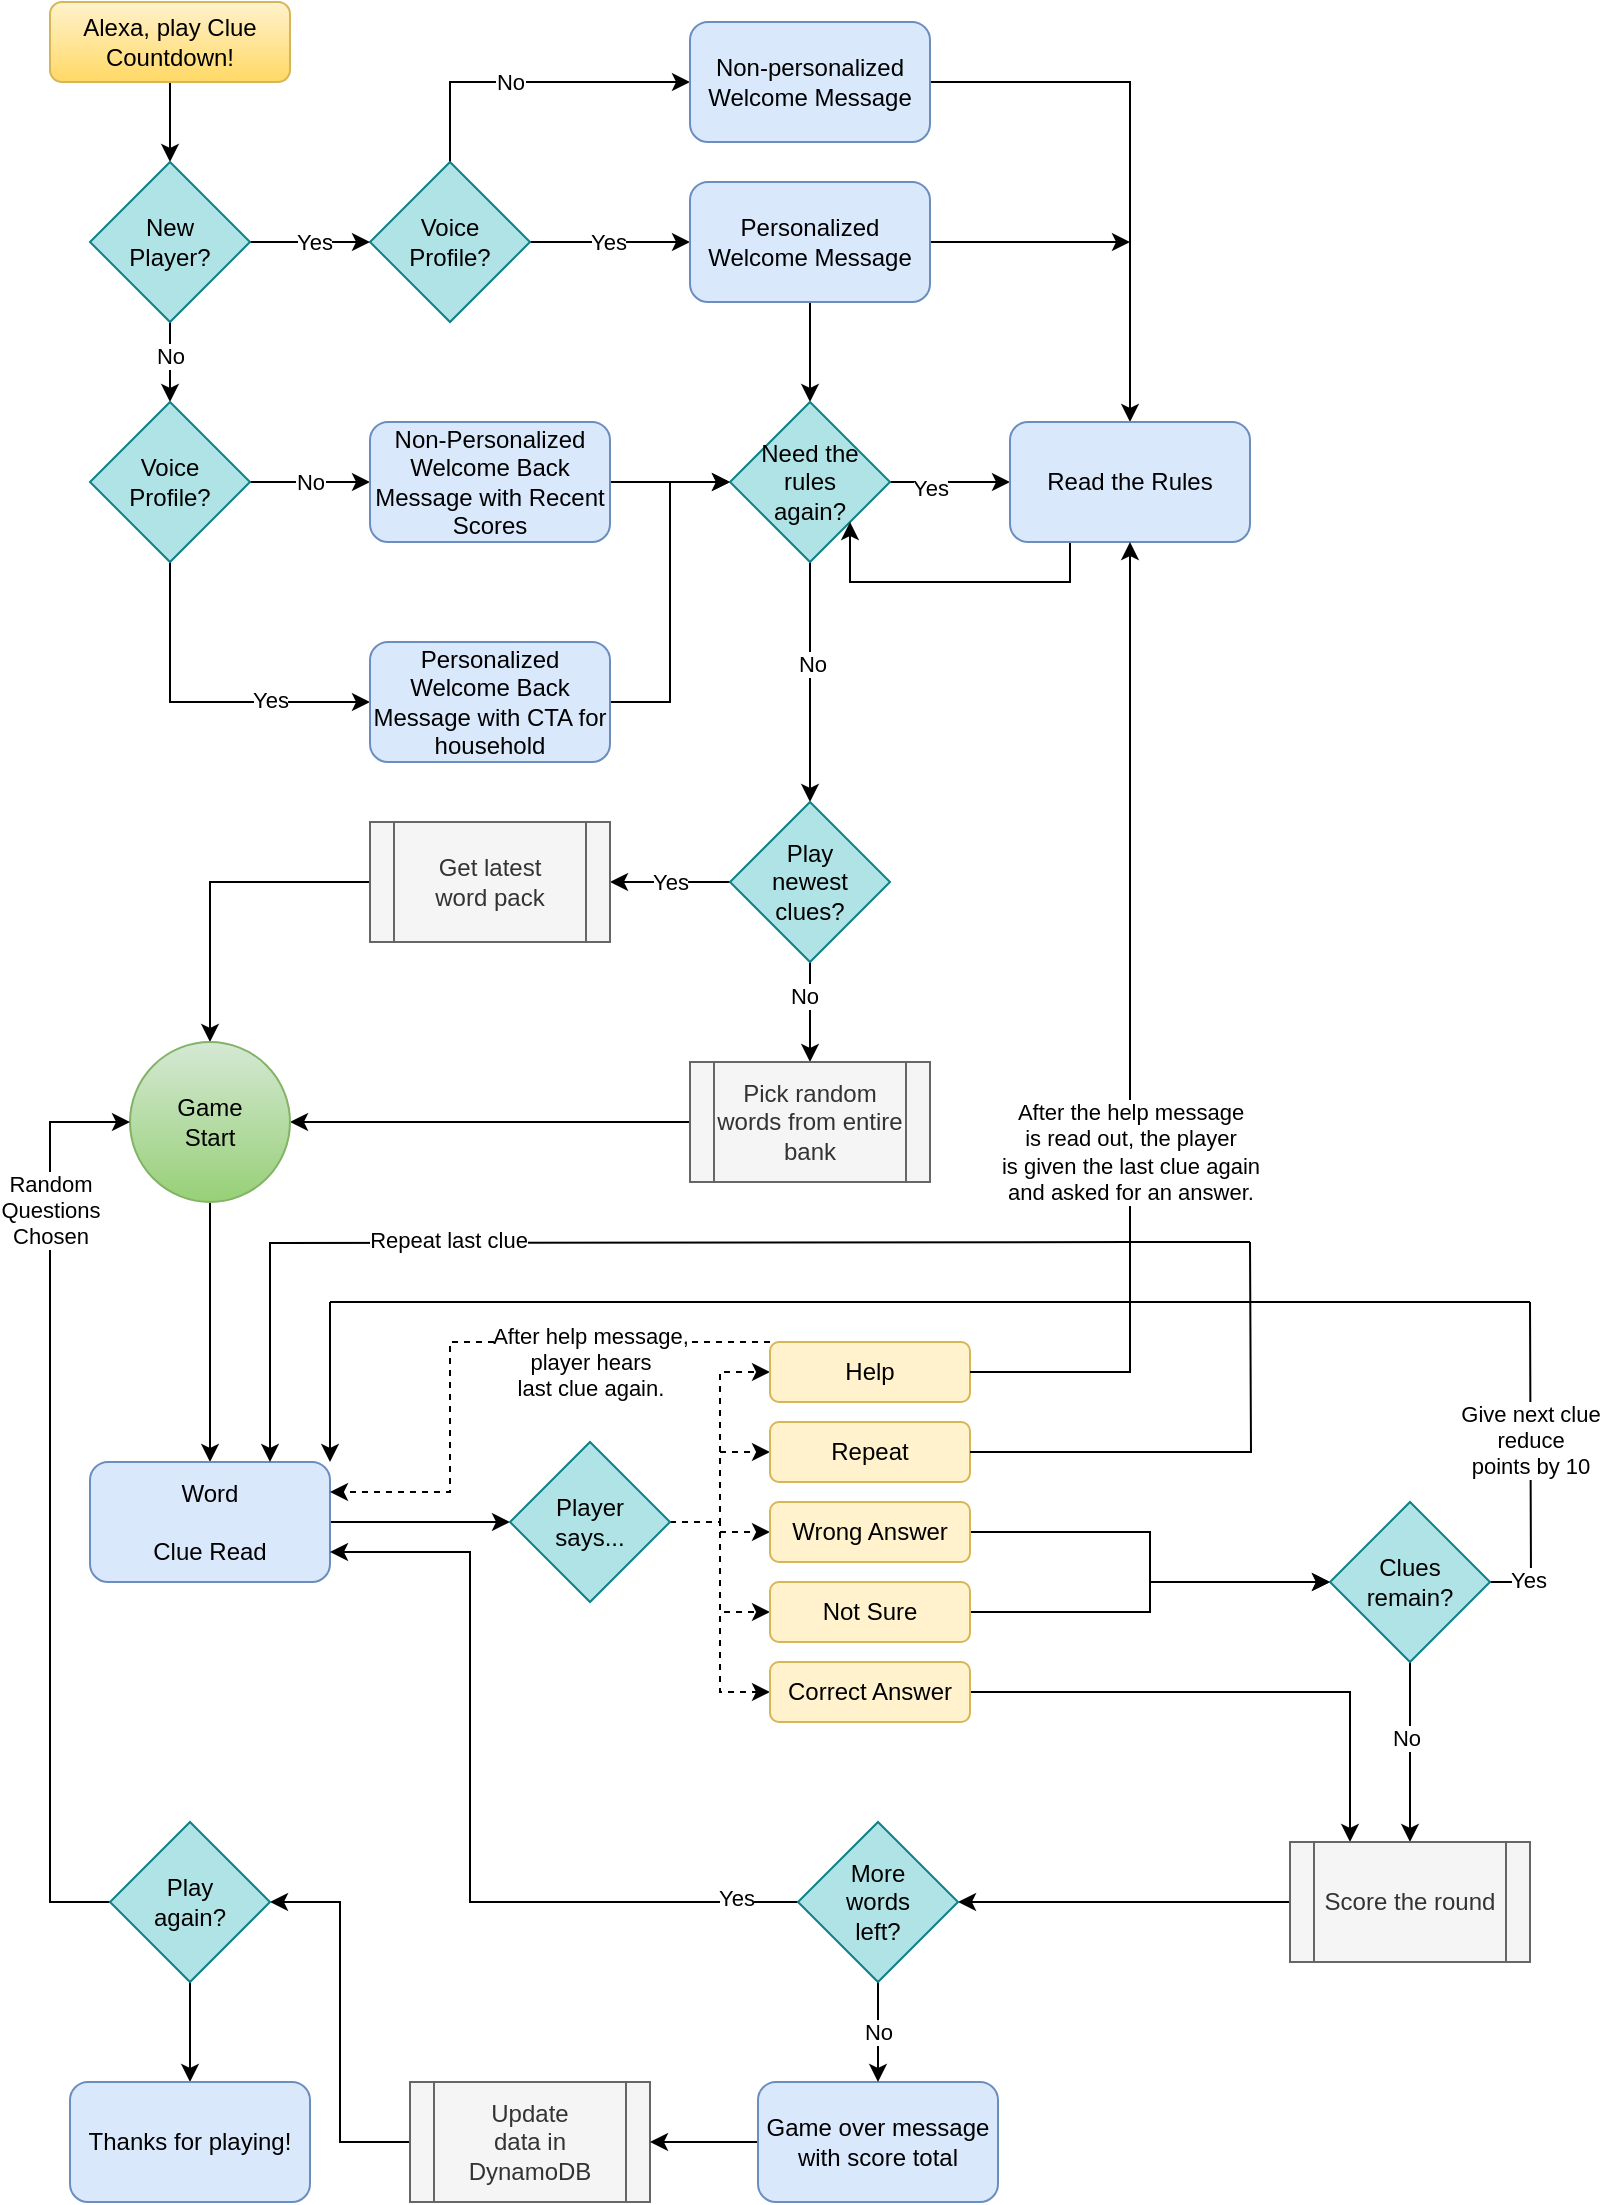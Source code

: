 <mxfile version="13.5.7" type="device"><diagram id="C5RBs43oDa-KdzZeNtuy" name="Page-1"><mxGraphModel dx="757" dy="503" grid="1" gridSize="10" guides="1" tooltips="1" connect="1" arrows="1" fold="1" page="1" pageScale="1" pageWidth="827" pageHeight="1169" math="0" shadow="0"><root><mxCell id="WIyWlLk6GJQsqaUBKTNV-0"/><mxCell id="WIyWlLk6GJQsqaUBKTNV-1" parent="WIyWlLk6GJQsqaUBKTNV-0"/><mxCell id="phVvBWCG4X0fceYl3Rxv-21" style="edgeStyle=orthogonalEdgeStyle;rounded=0;orthogonalLoop=1;jettySize=auto;html=1;exitX=0.5;exitY=1;exitDx=0;exitDy=0;entryX=0.5;entryY=0;entryDx=0;entryDy=0;" edge="1" parent="WIyWlLk6GJQsqaUBKTNV-1" source="WIyWlLk6GJQsqaUBKTNV-3" target="phVvBWCG4X0fceYl3Rxv-9"><mxGeometry relative="1" as="geometry"/></mxCell><mxCell id="WIyWlLk6GJQsqaUBKTNV-3" value="Alexa, play Clue Countdown!" style="rounded=1;whiteSpace=wrap;html=1;fontSize=12;glass=0;strokeWidth=1;shadow=0;fillColor=#fff2cc;strokeColor=#d6b656;gradientColor=#ffd966;" parent="WIyWlLk6GJQsqaUBKTNV-1" vertex="1"><mxGeometry x="40" y="40" width="120" height="40" as="geometry"/></mxCell><mxCell id="phVvBWCG4X0fceYl3Rxv-18" style="edgeStyle=orthogonalEdgeStyle;rounded=0;orthogonalLoop=1;jettySize=auto;html=1;exitX=1;exitY=0.5;exitDx=0;exitDy=0;entryX=0;entryY=0.5;entryDx=0;entryDy=0;" edge="1" parent="WIyWlLk6GJQsqaUBKTNV-1" source="phVvBWCG4X0fceYl3Rxv-0" target="phVvBWCG4X0fceYl3Rxv-11"><mxGeometry relative="1" as="geometry"/></mxCell><mxCell id="phVvBWCG4X0fceYl3Rxv-23" value="Yes" style="edgeLabel;html=1;align=center;verticalAlign=middle;resizable=0;points=[];" vertex="1" connectable="0" parent="phVvBWCG4X0fceYl3Rxv-18"><mxGeometry x="-0.029" relative="1" as="geometry"><mxPoint as="offset"/></mxGeometry></mxCell><mxCell id="phVvBWCG4X0fceYl3Rxv-19" style="edgeStyle=orthogonalEdgeStyle;rounded=0;orthogonalLoop=1;jettySize=auto;html=1;exitX=0.5;exitY=0;exitDx=0;exitDy=0;entryX=0;entryY=0.5;entryDx=0;entryDy=0;" edge="1" parent="WIyWlLk6GJQsqaUBKTNV-1" source="phVvBWCG4X0fceYl3Rxv-0" target="phVvBWCG4X0fceYl3Rxv-10"><mxGeometry relative="1" as="geometry"/></mxCell><mxCell id="phVvBWCG4X0fceYl3Rxv-24" value="No" style="edgeLabel;html=1;align=center;verticalAlign=middle;resizable=0;points=[];" vertex="1" connectable="0" parent="phVvBWCG4X0fceYl3Rxv-19"><mxGeometry x="-0.129" relative="1" as="geometry"><mxPoint as="offset"/></mxGeometry></mxCell><mxCell id="phVvBWCG4X0fceYl3Rxv-0" value="Voice&lt;br&gt;Profile?" style="rhombus;whiteSpace=wrap;html=1;fillColor=#b0e3e6;strokeColor=#0e8088;" vertex="1" parent="WIyWlLk6GJQsqaUBKTNV-1"><mxGeometry x="200" y="120" width="80" height="80" as="geometry"/></mxCell><mxCell id="phVvBWCG4X0fceYl3Rxv-12" style="edgeStyle=orthogonalEdgeStyle;rounded=0;orthogonalLoop=1;jettySize=auto;html=1;exitX=1;exitY=0.5;exitDx=0;exitDy=0;entryX=0;entryY=0.5;entryDx=0;entryDy=0;" edge="1" parent="WIyWlLk6GJQsqaUBKTNV-1" source="phVvBWCG4X0fceYl3Rxv-9" target="phVvBWCG4X0fceYl3Rxv-0"><mxGeometry relative="1" as="geometry"/></mxCell><mxCell id="phVvBWCG4X0fceYl3Rxv-13" value="Yes" style="edgeLabel;html=1;align=center;verticalAlign=middle;resizable=0;points=[];" vertex="1" connectable="0" parent="phVvBWCG4X0fceYl3Rxv-12"><mxGeometry x="0.067" relative="1" as="geometry"><mxPoint as="offset"/></mxGeometry></mxCell><mxCell id="phVvBWCG4X0fceYl3Rxv-20" style="edgeStyle=orthogonalEdgeStyle;rounded=0;orthogonalLoop=1;jettySize=auto;html=1;exitX=0.5;exitY=1;exitDx=0;exitDy=0;" edge="1" parent="WIyWlLk6GJQsqaUBKTNV-1" source="phVvBWCG4X0fceYl3Rxv-9" target="phVvBWCG4X0fceYl3Rxv-15"><mxGeometry relative="1" as="geometry"/></mxCell><mxCell id="phVvBWCG4X0fceYl3Rxv-133" value="No" style="edgeLabel;html=1;align=center;verticalAlign=middle;resizable=0;points=[];" vertex="1" connectable="0" parent="phVvBWCG4X0fceYl3Rxv-20"><mxGeometry x="-0.158" relative="1" as="geometry"><mxPoint as="offset"/></mxGeometry></mxCell><mxCell id="phVvBWCG4X0fceYl3Rxv-9" value="New&lt;br&gt;Player?" style="rhombus;whiteSpace=wrap;html=1;fillColor=#b0e3e6;strokeColor=#0e8088;" vertex="1" parent="WIyWlLk6GJQsqaUBKTNV-1"><mxGeometry x="60" y="120" width="80" height="80" as="geometry"/></mxCell><mxCell id="phVvBWCG4X0fceYl3Rxv-32" style="edgeStyle=orthogonalEdgeStyle;rounded=0;orthogonalLoop=1;jettySize=auto;html=1;exitX=1;exitY=0.5;exitDx=0;exitDy=0;entryX=0.5;entryY=0;entryDx=0;entryDy=0;" edge="1" parent="WIyWlLk6GJQsqaUBKTNV-1" source="phVvBWCG4X0fceYl3Rxv-10" target="phVvBWCG4X0fceYl3Rxv-31"><mxGeometry relative="1" as="geometry"/></mxCell><mxCell id="phVvBWCG4X0fceYl3Rxv-10" value="Non-personalized&lt;br&gt;Welcome Message" style="rounded=1;whiteSpace=wrap;html=1;fillColor=#dae8fc;strokeColor=#6c8ebf;" vertex="1" parent="WIyWlLk6GJQsqaUBKTNV-1"><mxGeometry x="360" y="50" width="120" height="60" as="geometry"/></mxCell><mxCell id="phVvBWCG4X0fceYl3Rxv-28" style="edgeStyle=orthogonalEdgeStyle;rounded=0;orthogonalLoop=1;jettySize=auto;html=1;exitX=0.5;exitY=1;exitDx=0;exitDy=0;entryX=0.5;entryY=0;entryDx=0;entryDy=0;" edge="1" parent="WIyWlLk6GJQsqaUBKTNV-1" source="phVvBWCG4X0fceYl3Rxv-11" target="phVvBWCG4X0fceYl3Rxv-27"><mxGeometry relative="1" as="geometry"/></mxCell><mxCell id="phVvBWCG4X0fceYl3Rxv-33" style="edgeStyle=orthogonalEdgeStyle;rounded=0;orthogonalLoop=1;jettySize=auto;html=1;exitX=1;exitY=0.5;exitDx=0;exitDy=0;" edge="1" parent="WIyWlLk6GJQsqaUBKTNV-1" source="phVvBWCG4X0fceYl3Rxv-11"><mxGeometry relative="1" as="geometry"><mxPoint x="580" y="160" as="targetPoint"/></mxGeometry></mxCell><mxCell id="phVvBWCG4X0fceYl3Rxv-11" value="Personalized&lt;br&gt;Welcome Message" style="rounded=1;whiteSpace=wrap;html=1;fillColor=#dae8fc;strokeColor=#6c8ebf;" vertex="1" parent="WIyWlLk6GJQsqaUBKTNV-1"><mxGeometry x="360" y="130" width="120" height="60" as="geometry"/></mxCell><mxCell id="phVvBWCG4X0fceYl3Rxv-22" value="No" style="edgeStyle=orthogonalEdgeStyle;rounded=0;orthogonalLoop=1;jettySize=auto;html=1;exitX=1;exitY=0.5;exitDx=0;exitDy=0;entryX=0;entryY=0.5;entryDx=0;entryDy=0;" edge="1" parent="WIyWlLk6GJQsqaUBKTNV-1" source="phVvBWCG4X0fceYl3Rxv-15" target="phVvBWCG4X0fceYl3Rxv-17"><mxGeometry relative="1" as="geometry"/></mxCell><mxCell id="phVvBWCG4X0fceYl3Rxv-37" style="edgeStyle=orthogonalEdgeStyle;rounded=0;orthogonalLoop=1;jettySize=auto;html=1;exitX=0.5;exitY=1;exitDx=0;exitDy=0;entryX=0;entryY=0.5;entryDx=0;entryDy=0;" edge="1" parent="WIyWlLk6GJQsqaUBKTNV-1" source="phVvBWCG4X0fceYl3Rxv-15" target="phVvBWCG4X0fceYl3Rxv-25"><mxGeometry relative="1" as="geometry"/></mxCell><mxCell id="phVvBWCG4X0fceYl3Rxv-38" value="Yes" style="edgeLabel;html=1;align=center;verticalAlign=middle;resizable=0;points=[];" vertex="1" connectable="0" parent="phVvBWCG4X0fceYl3Rxv-37"><mxGeometry x="0.412" y="1" relative="1" as="geometry"><mxPoint as="offset"/></mxGeometry></mxCell><mxCell id="phVvBWCG4X0fceYl3Rxv-15" value="Voice&lt;br&gt;Profile?" style="rhombus;whiteSpace=wrap;html=1;fillColor=#b0e3e6;strokeColor=#0e8088;" vertex="1" parent="WIyWlLk6GJQsqaUBKTNV-1"><mxGeometry x="60" y="240" width="80" height="80" as="geometry"/></mxCell><mxCell id="phVvBWCG4X0fceYl3Rxv-30" style="edgeStyle=orthogonalEdgeStyle;rounded=0;orthogonalLoop=1;jettySize=auto;html=1;exitX=1;exitY=0.5;exitDx=0;exitDy=0;entryX=0;entryY=0.5;entryDx=0;entryDy=0;" edge="1" parent="WIyWlLk6GJQsqaUBKTNV-1" source="phVvBWCG4X0fceYl3Rxv-17" target="phVvBWCG4X0fceYl3Rxv-27"><mxGeometry relative="1" as="geometry"/></mxCell><mxCell id="phVvBWCG4X0fceYl3Rxv-17" value="Non-Personalized&lt;br&gt;Welcome Back&lt;br&gt;Message with Recent&lt;br&gt;Scores" style="rounded=1;whiteSpace=wrap;html=1;fillColor=#dae8fc;strokeColor=#6c8ebf;" vertex="1" parent="WIyWlLk6GJQsqaUBKTNV-1"><mxGeometry x="200" y="250" width="120" height="60" as="geometry"/></mxCell><mxCell id="phVvBWCG4X0fceYl3Rxv-39" style="edgeStyle=orthogonalEdgeStyle;rounded=0;orthogonalLoop=1;jettySize=auto;html=1;exitX=1;exitY=0.5;exitDx=0;exitDy=0;entryX=0;entryY=0.5;entryDx=0;entryDy=0;" edge="1" parent="WIyWlLk6GJQsqaUBKTNV-1" source="phVvBWCG4X0fceYl3Rxv-25" target="phVvBWCG4X0fceYl3Rxv-27"><mxGeometry relative="1" as="geometry"/></mxCell><mxCell id="phVvBWCG4X0fceYl3Rxv-25" value="Personalized&lt;br&gt;Welcome Back&lt;br&gt;Message with CTA for household" style="rounded=1;whiteSpace=wrap;html=1;fillColor=#dae8fc;strokeColor=#6c8ebf;" vertex="1" parent="WIyWlLk6GJQsqaUBKTNV-1"><mxGeometry x="200" y="360" width="120" height="60" as="geometry"/></mxCell><mxCell id="phVvBWCG4X0fceYl3Rxv-34" style="edgeStyle=orthogonalEdgeStyle;rounded=0;orthogonalLoop=1;jettySize=auto;html=1;exitX=1;exitY=0.5;exitDx=0;exitDy=0;entryX=0;entryY=0.5;entryDx=0;entryDy=0;" edge="1" parent="WIyWlLk6GJQsqaUBKTNV-1" source="phVvBWCG4X0fceYl3Rxv-27" target="phVvBWCG4X0fceYl3Rxv-31"><mxGeometry relative="1" as="geometry"/></mxCell><mxCell id="phVvBWCG4X0fceYl3Rxv-41" value="Yes" style="edgeLabel;html=1;align=center;verticalAlign=middle;resizable=0;points=[];" vertex="1" connectable="0" parent="phVvBWCG4X0fceYl3Rxv-34"><mxGeometry x="-0.333" y="-3" relative="1" as="geometry"><mxPoint as="offset"/></mxGeometry></mxCell><mxCell id="phVvBWCG4X0fceYl3Rxv-40" style="edgeStyle=orthogonalEdgeStyle;rounded=0;orthogonalLoop=1;jettySize=auto;html=1;exitX=0.5;exitY=1;exitDx=0;exitDy=0;entryX=0.5;entryY=0;entryDx=0;entryDy=0;" edge="1" parent="WIyWlLk6GJQsqaUBKTNV-1" source="phVvBWCG4X0fceYl3Rxv-27" target="phVvBWCG4X0fceYl3Rxv-35"><mxGeometry relative="1" as="geometry"/></mxCell><mxCell id="phVvBWCG4X0fceYl3Rxv-42" value="No" style="edgeLabel;html=1;align=center;verticalAlign=middle;resizable=0;points=[];" vertex="1" connectable="0" parent="phVvBWCG4X0fceYl3Rxv-40"><mxGeometry x="-0.15" y="1" relative="1" as="geometry"><mxPoint as="offset"/></mxGeometry></mxCell><mxCell id="phVvBWCG4X0fceYl3Rxv-27" value="Need the rules&lt;br&gt;again?" style="rhombus;whiteSpace=wrap;html=1;fillColor=#b0e3e6;strokeColor=#0e8088;" vertex="1" parent="WIyWlLk6GJQsqaUBKTNV-1"><mxGeometry x="380" y="240" width="80" height="80" as="geometry"/></mxCell><mxCell id="phVvBWCG4X0fceYl3Rxv-140" style="edgeStyle=orthogonalEdgeStyle;rounded=0;orthogonalLoop=1;jettySize=auto;html=1;exitX=0.25;exitY=1;exitDx=0;exitDy=0;entryX=1;entryY=1;entryDx=0;entryDy=0;startArrow=none;startFill=0;endArrow=classic;endFill=1;" edge="1" parent="WIyWlLk6GJQsqaUBKTNV-1" source="phVvBWCG4X0fceYl3Rxv-31" target="phVvBWCG4X0fceYl3Rxv-27"><mxGeometry relative="1" as="geometry"><Array as="points"><mxPoint x="550" y="330"/><mxPoint x="440" y="330"/></Array></mxGeometry></mxCell><mxCell id="phVvBWCG4X0fceYl3Rxv-31" value="Read the Rules" style="rounded=1;whiteSpace=wrap;html=1;fillColor=#dae8fc;strokeColor=#6c8ebf;" vertex="1" parent="WIyWlLk6GJQsqaUBKTNV-1"><mxGeometry x="520" y="250" width="120" height="60" as="geometry"/></mxCell><mxCell id="phVvBWCG4X0fceYl3Rxv-48" style="edgeStyle=orthogonalEdgeStyle;rounded=0;orthogonalLoop=1;jettySize=auto;html=1;exitX=0.5;exitY=1;exitDx=0;exitDy=0;entryX=0.5;entryY=0;entryDx=0;entryDy=0;" edge="1" parent="WIyWlLk6GJQsqaUBKTNV-1" source="phVvBWCG4X0fceYl3Rxv-35" target="phVvBWCG4X0fceYl3Rxv-46"><mxGeometry relative="1" as="geometry"/></mxCell><mxCell id="phVvBWCG4X0fceYl3Rxv-49" value="No" style="edgeLabel;html=1;align=center;verticalAlign=middle;resizable=0;points=[];" vertex="1" connectable="0" parent="phVvBWCG4X0fceYl3Rxv-48"><mxGeometry x="-0.35" y="-3" relative="1" as="geometry"><mxPoint as="offset"/></mxGeometry></mxCell><mxCell id="phVvBWCG4X0fceYl3Rxv-51" value="Yes" style="edgeStyle=orthogonalEdgeStyle;rounded=0;orthogonalLoop=1;jettySize=auto;html=1;exitX=0;exitY=0.5;exitDx=0;exitDy=0;entryX=1;entryY=0.5;entryDx=0;entryDy=0;" edge="1" parent="WIyWlLk6GJQsqaUBKTNV-1" source="phVvBWCG4X0fceYl3Rxv-35" target="phVvBWCG4X0fceYl3Rxv-45"><mxGeometry relative="1" as="geometry"/></mxCell><mxCell id="phVvBWCG4X0fceYl3Rxv-35" value="Play&lt;br&gt;newest&lt;br&gt;clues?" style="rhombus;whiteSpace=wrap;html=1;fillColor=#b0e3e6;strokeColor=#0e8088;" vertex="1" parent="WIyWlLk6GJQsqaUBKTNV-1"><mxGeometry x="380" y="440" width="80" height="80" as="geometry"/></mxCell><mxCell id="phVvBWCG4X0fceYl3Rxv-53" style="edgeStyle=orthogonalEdgeStyle;rounded=0;orthogonalLoop=1;jettySize=auto;html=1;exitX=0;exitY=0.5;exitDx=0;exitDy=0;entryX=0.5;entryY=0;entryDx=0;entryDy=0;" edge="1" parent="WIyWlLk6GJQsqaUBKTNV-1" source="phVvBWCG4X0fceYl3Rxv-45" target="phVvBWCG4X0fceYl3Rxv-52"><mxGeometry relative="1" as="geometry"/></mxCell><mxCell id="phVvBWCG4X0fceYl3Rxv-45" value="Get latest&lt;br&gt;word pack" style="shape=process;whiteSpace=wrap;html=1;backgroundOutline=1;fillColor=#f5f5f5;strokeColor=#666666;fontColor=#333333;" vertex="1" parent="WIyWlLk6GJQsqaUBKTNV-1"><mxGeometry x="200" y="450" width="120" height="60" as="geometry"/></mxCell><mxCell id="phVvBWCG4X0fceYl3Rxv-54" style="edgeStyle=orthogonalEdgeStyle;rounded=0;orthogonalLoop=1;jettySize=auto;html=1;exitX=0;exitY=0.5;exitDx=0;exitDy=0;entryX=1;entryY=0.5;entryDx=0;entryDy=0;" edge="1" parent="WIyWlLk6GJQsqaUBKTNV-1" source="phVvBWCG4X0fceYl3Rxv-46" target="phVvBWCG4X0fceYl3Rxv-52"><mxGeometry relative="1" as="geometry"/></mxCell><mxCell id="phVvBWCG4X0fceYl3Rxv-46" value="Pick random words from entire bank" style="shape=process;whiteSpace=wrap;html=1;backgroundOutline=1;fillColor=#f5f5f5;strokeColor=#666666;fontColor=#333333;" vertex="1" parent="WIyWlLk6GJQsqaUBKTNV-1"><mxGeometry x="360" y="570" width="120" height="60" as="geometry"/></mxCell><mxCell id="phVvBWCG4X0fceYl3Rxv-62" style="edgeStyle=orthogonalEdgeStyle;rounded=0;orthogonalLoop=1;jettySize=auto;html=1;exitX=0.5;exitY=1;exitDx=0;exitDy=0;entryX=0.5;entryY=0;entryDx=0;entryDy=0;" edge="1" parent="WIyWlLk6GJQsqaUBKTNV-1" source="phVvBWCG4X0fceYl3Rxv-52" target="phVvBWCG4X0fceYl3Rxv-55"><mxGeometry relative="1" as="geometry"/></mxCell><mxCell id="phVvBWCG4X0fceYl3Rxv-52" value="Game&lt;br&gt;Start" style="ellipse;whiteSpace=wrap;html=1;aspect=fixed;gradientColor=#97d077;fillColor=#d5e8d4;strokeColor=#82b366;" vertex="1" parent="WIyWlLk6GJQsqaUBKTNV-1"><mxGeometry x="80" y="560" width="80" height="80" as="geometry"/></mxCell><mxCell id="phVvBWCG4X0fceYl3Rxv-122" style="edgeStyle=elbowEdgeStyle;rounded=0;orthogonalLoop=1;jettySize=auto;html=1;exitX=1;exitY=0.5;exitDx=0;exitDy=0;entryX=0;entryY=0.5;entryDx=0;entryDy=0;startArrow=none;startFill=0;endArrow=classic;endFill=1;" edge="1" parent="WIyWlLk6GJQsqaUBKTNV-1" source="phVvBWCG4X0fceYl3Rxv-55" target="phVvBWCG4X0fceYl3Rxv-56"><mxGeometry relative="1" as="geometry"/></mxCell><mxCell id="phVvBWCG4X0fceYl3Rxv-55" value="Word&lt;br&gt;&lt;br&gt;Clue Read" style="rounded=1;whiteSpace=wrap;html=1;fillColor=#dae8fc;strokeColor=#6c8ebf;" vertex="1" parent="WIyWlLk6GJQsqaUBKTNV-1"><mxGeometry x="60" y="770" width="120" height="60" as="geometry"/></mxCell><mxCell id="phVvBWCG4X0fceYl3Rxv-78" style="edgeStyle=orthogonalEdgeStyle;rounded=0;orthogonalLoop=1;jettySize=auto;html=1;exitX=1;exitY=0.5;exitDx=0;exitDy=0;entryX=0;entryY=0.5;entryDx=0;entryDy=0;dashed=1;" edge="1" parent="WIyWlLk6GJQsqaUBKTNV-1" source="phVvBWCG4X0fceYl3Rxv-56" target="phVvBWCG4X0fceYl3Rxv-58"><mxGeometry relative="1" as="geometry"/></mxCell><mxCell id="phVvBWCG4X0fceYl3Rxv-79" style="edgeStyle=orthogonalEdgeStyle;rounded=0;orthogonalLoop=1;jettySize=auto;html=1;exitX=1;exitY=0.5;exitDx=0;exitDy=0;entryX=0;entryY=0.5;entryDx=0;entryDy=0;dashed=1;" edge="1" parent="WIyWlLk6GJQsqaUBKTNV-1" source="phVvBWCG4X0fceYl3Rxv-56" target="phVvBWCG4X0fceYl3Rxv-59"><mxGeometry relative="1" as="geometry"/></mxCell><mxCell id="phVvBWCG4X0fceYl3Rxv-80" style="edgeStyle=orthogonalEdgeStyle;rounded=0;orthogonalLoop=1;jettySize=auto;html=1;exitX=1;exitY=0.5;exitDx=0;exitDy=0;entryX=0;entryY=0.5;entryDx=0;entryDy=0;dashed=1;" edge="1" parent="WIyWlLk6GJQsqaUBKTNV-1" source="phVvBWCG4X0fceYl3Rxv-56" target="phVvBWCG4X0fceYl3Rxv-60"><mxGeometry relative="1" as="geometry"/></mxCell><mxCell id="phVvBWCG4X0fceYl3Rxv-81" style="edgeStyle=orthogonalEdgeStyle;rounded=0;orthogonalLoop=1;jettySize=auto;html=1;exitX=1;exitY=0.5;exitDx=0;exitDy=0;entryX=0;entryY=0.5;entryDx=0;entryDy=0;dashed=1;" edge="1" parent="WIyWlLk6GJQsqaUBKTNV-1" source="phVvBWCG4X0fceYl3Rxv-56" target="phVvBWCG4X0fceYl3Rxv-65"><mxGeometry relative="1" as="geometry"/></mxCell><mxCell id="phVvBWCG4X0fceYl3Rxv-82" style="edgeStyle=orthogonalEdgeStyle;rounded=0;orthogonalLoop=1;jettySize=auto;html=1;exitX=1;exitY=0.5;exitDx=0;exitDy=0;entryX=0;entryY=0.5;entryDx=0;entryDy=0;dashed=1;" edge="1" parent="WIyWlLk6GJQsqaUBKTNV-1" source="phVvBWCG4X0fceYl3Rxv-56" target="phVvBWCG4X0fceYl3Rxv-57"><mxGeometry relative="1" as="geometry"/></mxCell><mxCell id="phVvBWCG4X0fceYl3Rxv-56" value="Player&lt;br&gt;says..." style="rhombus;whiteSpace=wrap;html=1;fillColor=#b0e3e6;strokeColor=#0e8088;" vertex="1" parent="WIyWlLk6GJQsqaUBKTNV-1"><mxGeometry x="270" y="760" width="80" height="80" as="geometry"/></mxCell><mxCell id="phVvBWCG4X0fceYl3Rxv-141" style="edgeStyle=orthogonalEdgeStyle;rounded=0;orthogonalLoop=1;jettySize=auto;html=1;exitX=0;exitY=0;exitDx=0;exitDy=0;entryX=1;entryY=0.25;entryDx=0;entryDy=0;startArrow=none;startFill=0;endArrow=classic;endFill=1;dashed=1;" edge="1" parent="WIyWlLk6GJQsqaUBKTNV-1" source="phVvBWCG4X0fceYl3Rxv-57" target="phVvBWCG4X0fceYl3Rxv-55"><mxGeometry relative="1" as="geometry"><Array as="points"><mxPoint x="240" y="710"/><mxPoint x="240" y="785"/></Array></mxGeometry></mxCell><mxCell id="phVvBWCG4X0fceYl3Rxv-144" value="After help message, &lt;br&gt;player hears&lt;br&gt;last clue again." style="edgeLabel;html=1;align=center;verticalAlign=middle;resizable=0;points=[];" vertex="1" connectable="0" parent="phVvBWCG4X0fceYl3Rxv-141"><mxGeometry x="-0.364" y="1" relative="1" as="geometry"><mxPoint x="3.6" y="8.98" as="offset"/></mxGeometry></mxCell><mxCell id="phVvBWCG4X0fceYl3Rxv-57" value="Help" style="rounded=1;whiteSpace=wrap;html=1;fillColor=#fff2cc;strokeColor=#d6b656;" vertex="1" parent="WIyWlLk6GJQsqaUBKTNV-1"><mxGeometry x="400" y="710" width="100" height="30" as="geometry"/></mxCell><mxCell id="phVvBWCG4X0fceYl3Rxv-68" style="edgeStyle=orthogonalEdgeStyle;rounded=0;orthogonalLoop=1;jettySize=auto;html=1;exitX=1;exitY=0.5;exitDx=0;exitDy=0;entryX=0.5;entryY=1;entryDx=0;entryDy=0;" edge="1" parent="WIyWlLk6GJQsqaUBKTNV-1" source="phVvBWCG4X0fceYl3Rxv-57" target="phVvBWCG4X0fceYl3Rxv-31"><mxGeometry relative="1" as="geometry"/></mxCell><mxCell id="phVvBWCG4X0fceYl3Rxv-70" value="After the help message&lt;br&gt;is read out, the player&lt;br&gt;is given the last clue again&lt;br&gt;and asked for an answer." style="edgeLabel;html=1;align=center;verticalAlign=middle;resizable=0;points=[];" vertex="1" connectable="0" parent="phVvBWCG4X0fceYl3Rxv-68"><mxGeometry x="0.234" relative="1" as="geometry"><mxPoint y="115" as="offset"/></mxGeometry></mxCell><mxCell id="phVvBWCG4X0fceYl3Rxv-58" value="Repeat" style="rounded=1;whiteSpace=wrap;html=1;fillColor=#fff2cc;strokeColor=#d6b656;" vertex="1" parent="WIyWlLk6GJQsqaUBKTNV-1"><mxGeometry x="400" y="750" width="100" height="30" as="geometry"/></mxCell><mxCell id="phVvBWCG4X0fceYl3Rxv-88" style="edgeStyle=orthogonalEdgeStyle;rounded=0;orthogonalLoop=1;jettySize=auto;html=1;exitX=1;exitY=0.5;exitDx=0;exitDy=0;endArrow=none;endFill=0;" edge="1" parent="WIyWlLk6GJQsqaUBKTNV-1" source="phVvBWCG4X0fceYl3Rxv-58"><mxGeometry relative="1" as="geometry"><mxPoint x="640" y="660" as="targetPoint"/></mxGeometry></mxCell><mxCell id="phVvBWCG4X0fceYl3Rxv-91" style="edgeStyle=orthogonalEdgeStyle;rounded=0;orthogonalLoop=1;jettySize=auto;html=1;exitX=1;exitY=0.5;exitDx=0;exitDy=0;entryX=0;entryY=0.5;entryDx=0;entryDy=0;endArrow=classic;endFill=1;" edge="1" parent="WIyWlLk6GJQsqaUBKTNV-1" source="phVvBWCG4X0fceYl3Rxv-59" target="phVvBWCG4X0fceYl3Rxv-87"><mxGeometry relative="1" as="geometry"/></mxCell><mxCell id="phVvBWCG4X0fceYl3Rxv-59" value="Wrong Answer" style="rounded=1;whiteSpace=wrap;html=1;fillColor=#fff2cc;strokeColor=#d6b656;" vertex="1" parent="WIyWlLk6GJQsqaUBKTNV-1"><mxGeometry x="400" y="790" width="100" height="30" as="geometry"/></mxCell><mxCell id="phVvBWCG4X0fceYl3Rxv-92" style="edgeStyle=orthogonalEdgeStyle;rounded=0;orthogonalLoop=1;jettySize=auto;html=1;exitX=1;exitY=0.5;exitDx=0;exitDy=0;entryX=0;entryY=0.5;entryDx=0;entryDy=0;endArrow=classic;endFill=1;" edge="1" parent="WIyWlLk6GJQsqaUBKTNV-1" source="phVvBWCG4X0fceYl3Rxv-60" target="phVvBWCG4X0fceYl3Rxv-87"><mxGeometry relative="1" as="geometry"/></mxCell><mxCell id="phVvBWCG4X0fceYl3Rxv-60" value="Not Sure" style="rounded=1;whiteSpace=wrap;html=1;fillColor=#fff2cc;strokeColor=#d6b656;" vertex="1" parent="WIyWlLk6GJQsqaUBKTNV-1"><mxGeometry x="400" y="830" width="100" height="30" as="geometry"/></mxCell><mxCell id="phVvBWCG4X0fceYl3Rxv-136" style="edgeStyle=orthogonalEdgeStyle;rounded=0;orthogonalLoop=1;jettySize=auto;html=1;exitX=1;exitY=0.5;exitDx=0;exitDy=0;entryX=0.25;entryY=0;entryDx=0;entryDy=0;startArrow=none;startFill=0;endArrow=classic;endFill=1;" edge="1" parent="WIyWlLk6GJQsqaUBKTNV-1" source="phVvBWCG4X0fceYl3Rxv-65" target="phVvBWCG4X0fceYl3Rxv-105"><mxGeometry relative="1" as="geometry"/></mxCell><mxCell id="phVvBWCG4X0fceYl3Rxv-65" value="Correct Answer" style="rounded=1;whiteSpace=wrap;html=1;fillColor=#fff2cc;strokeColor=#d6b656;" vertex="1" parent="WIyWlLk6GJQsqaUBKTNV-1"><mxGeometry x="400" y="870" width="100" height="30" as="geometry"/></mxCell><mxCell id="phVvBWCG4X0fceYl3Rxv-76" value="" style="endArrow=classic;html=1;rounded=0;edgeStyle=orthogonalEdgeStyle;entryX=0.75;entryY=0;entryDx=0;entryDy=0;" edge="1" parent="WIyWlLk6GJQsqaUBKTNV-1" target="phVvBWCG4X0fceYl3Rxv-55"><mxGeometry width="50" height="50" relative="1" as="geometry"><mxPoint x="580" y="660" as="sourcePoint"/><mxPoint x="150" y="690" as="targetPoint"/></mxGeometry></mxCell><mxCell id="phVvBWCG4X0fceYl3Rxv-85" value="Repeat last clue" style="edgeLabel;html=1;align=center;verticalAlign=middle;resizable=0;points=[];" vertex="1" connectable="0" parent="phVvBWCG4X0fceYl3Rxv-76"><mxGeometry x="0.264" y="-2" relative="1" as="geometry"><mxPoint as="offset"/></mxGeometry></mxCell><mxCell id="phVvBWCG4X0fceYl3Rxv-97" style="edgeStyle=orthogonalEdgeStyle;rounded=0;orthogonalLoop=1;jettySize=auto;html=1;exitX=1;exitY=0.5;exitDx=0;exitDy=0;startArrow=none;startFill=0;endArrow=none;endFill=0;" edge="1" parent="WIyWlLk6GJQsqaUBKTNV-1" source="phVvBWCG4X0fceYl3Rxv-87"><mxGeometry relative="1" as="geometry"><mxPoint x="780" y="690" as="targetPoint"/></mxGeometry></mxCell><mxCell id="phVvBWCG4X0fceYl3Rxv-101" value="Give next clue&lt;br&gt;reduce&lt;br&gt;points by 10" style="edgeLabel;html=1;align=center;verticalAlign=middle;resizable=0;points=[];" vertex="1" connectable="0" parent="phVvBWCG4X0fceYl3Rxv-97"><mxGeometry x="0.765" y="1" relative="1" as="geometry"><mxPoint x="1" y="50" as="offset"/></mxGeometry></mxCell><mxCell id="phVvBWCG4X0fceYl3Rxv-134" value="Yes" style="edgeLabel;html=1;align=center;verticalAlign=middle;resizable=0;points=[];" vertex="1" connectable="0" parent="phVvBWCG4X0fceYl3Rxv-97"><mxGeometry x="-0.771" y="1" relative="1" as="geometry"><mxPoint as="offset"/></mxGeometry></mxCell><mxCell id="phVvBWCG4X0fceYl3Rxv-106" style="edgeStyle=orthogonalEdgeStyle;rounded=0;orthogonalLoop=1;jettySize=auto;html=1;exitX=0.5;exitY=1;exitDx=0;exitDy=0;entryX=0.5;entryY=0;entryDx=0;entryDy=0;startArrow=none;startFill=0;endArrow=classic;endFill=1;" edge="1" parent="WIyWlLk6GJQsqaUBKTNV-1" source="phVvBWCG4X0fceYl3Rxv-87" target="phVvBWCG4X0fceYl3Rxv-105"><mxGeometry relative="1" as="geometry"/></mxCell><mxCell id="phVvBWCG4X0fceYl3Rxv-107" value="No" style="edgeLabel;html=1;align=center;verticalAlign=middle;resizable=0;points=[];" vertex="1" connectable="0" parent="phVvBWCG4X0fceYl3Rxv-106"><mxGeometry x="-0.16" y="-2" relative="1" as="geometry"><mxPoint as="offset"/></mxGeometry></mxCell><mxCell id="phVvBWCG4X0fceYl3Rxv-87" value="Clues&lt;br&gt;remain?" style="rhombus;whiteSpace=wrap;html=1;fillColor=#b0e3e6;strokeColor=#0e8088;" vertex="1" parent="WIyWlLk6GJQsqaUBKTNV-1"><mxGeometry x="680" y="790" width="80" height="80" as="geometry"/></mxCell><mxCell id="phVvBWCG4X0fceYl3Rxv-89" value="" style="endArrow=none;html=1;" edge="1" parent="WIyWlLk6GJQsqaUBKTNV-1"><mxGeometry width="50" height="50" relative="1" as="geometry"><mxPoint x="580" y="660" as="sourcePoint"/><mxPoint x="640" y="660" as="targetPoint"/></mxGeometry></mxCell><mxCell id="phVvBWCG4X0fceYl3Rxv-99" value="" style="endArrow=none;html=1;" edge="1" parent="WIyWlLk6GJQsqaUBKTNV-1"><mxGeometry width="50" height="50" relative="1" as="geometry"><mxPoint x="180" y="690" as="sourcePoint"/><mxPoint x="780" y="690" as="targetPoint"/></mxGeometry></mxCell><mxCell id="phVvBWCG4X0fceYl3Rxv-100" value="" style="endArrow=classic;html=1;entryX=1;entryY=0;entryDx=0;entryDy=0;" edge="1" parent="WIyWlLk6GJQsqaUBKTNV-1" target="phVvBWCG4X0fceYl3Rxv-55"><mxGeometry width="50" height="50" relative="1" as="geometry"><mxPoint x="180" y="690" as="sourcePoint"/><mxPoint x="180" y="720" as="targetPoint"/></mxGeometry></mxCell><mxCell id="phVvBWCG4X0fceYl3Rxv-125" style="edgeStyle=elbowEdgeStyle;rounded=0;orthogonalLoop=1;jettySize=auto;html=1;exitX=0;exitY=0.5;exitDx=0;exitDy=0;entryX=1;entryY=0.5;entryDx=0;entryDy=0;startArrow=none;startFill=0;endArrow=classic;endFill=1;" edge="1" parent="WIyWlLk6GJQsqaUBKTNV-1" source="phVvBWCG4X0fceYl3Rxv-105" target="phVvBWCG4X0fceYl3Rxv-118"><mxGeometry relative="1" as="geometry"/></mxCell><mxCell id="phVvBWCG4X0fceYl3Rxv-105" value="Score the round" style="shape=process;whiteSpace=wrap;html=1;backgroundOutline=1;fillColor=#f5f5f5;strokeColor=#666666;fontColor=#333333;" vertex="1" parent="WIyWlLk6GJQsqaUBKTNV-1"><mxGeometry x="660" y="960" width="120" height="60" as="geometry"/></mxCell><mxCell id="phVvBWCG4X0fceYl3Rxv-129" style="edgeStyle=elbowEdgeStyle;rounded=0;orthogonalLoop=1;jettySize=auto;html=1;exitX=0;exitY=0.5;exitDx=0;exitDy=0;entryX=1;entryY=0.5;entryDx=0;entryDy=0;startArrow=none;startFill=0;endArrow=classic;endFill=1;" edge="1" parent="WIyWlLk6GJQsqaUBKTNV-1" source="phVvBWCG4X0fceYl3Rxv-113" target="phVvBWCG4X0fceYl3Rxv-116"><mxGeometry relative="1" as="geometry"/></mxCell><mxCell id="phVvBWCG4X0fceYl3Rxv-113" value="Update&lt;br&gt;data in&lt;br&gt;DynamoDB" style="shape=process;whiteSpace=wrap;html=1;backgroundOutline=1;fillColor=#f5f5f5;strokeColor=#666666;fontColor=#333333;" vertex="1" parent="WIyWlLk6GJQsqaUBKTNV-1"><mxGeometry x="220" y="1080" width="120" height="60" as="geometry"/></mxCell><mxCell id="phVvBWCG4X0fceYl3Rxv-126" style="edgeStyle=elbowEdgeStyle;rounded=0;orthogonalLoop=1;jettySize=auto;html=1;exitX=0;exitY=0.5;exitDx=0;exitDy=0;entryX=1;entryY=0.5;entryDx=0;entryDy=0;startArrow=none;startFill=0;endArrow=classic;endFill=1;" edge="1" parent="WIyWlLk6GJQsqaUBKTNV-1" source="phVvBWCG4X0fceYl3Rxv-115" target="phVvBWCG4X0fceYl3Rxv-113"><mxGeometry relative="1" as="geometry"/></mxCell><mxCell id="phVvBWCG4X0fceYl3Rxv-115" value="Game over message&lt;br&gt;with score total" style="rounded=1;whiteSpace=wrap;html=1;fillColor=#dae8fc;strokeColor=#6c8ebf;" vertex="1" parent="WIyWlLk6GJQsqaUBKTNV-1"><mxGeometry x="394" y="1080" width="120" height="60" as="geometry"/></mxCell><mxCell id="phVvBWCG4X0fceYl3Rxv-130" style="edgeStyle=elbowEdgeStyle;rounded=0;orthogonalLoop=1;jettySize=auto;html=1;exitX=0;exitY=0.5;exitDx=0;exitDy=0;entryX=0;entryY=0.5;entryDx=0;entryDy=0;startArrow=none;startFill=0;endArrow=classic;endFill=1;" edge="1" parent="WIyWlLk6GJQsqaUBKTNV-1" source="phVvBWCG4X0fceYl3Rxv-116" target="phVvBWCG4X0fceYl3Rxv-52"><mxGeometry relative="1" as="geometry"><Array as="points"><mxPoint x="40" y="650"/></Array></mxGeometry></mxCell><mxCell id="phVvBWCG4X0fceYl3Rxv-131" value="Random&lt;br&gt;Questions&lt;br&gt;Chosen" style="edgeLabel;html=1;align=center;verticalAlign=middle;resizable=0;points=[];" vertex="1" connectable="0" parent="phVvBWCG4X0fceYl3Rxv-130"><mxGeometry x="0.635" relative="1" as="geometry"><mxPoint as="offset"/></mxGeometry></mxCell><mxCell id="phVvBWCG4X0fceYl3Rxv-132" style="edgeStyle=elbowEdgeStyle;rounded=0;orthogonalLoop=1;jettySize=auto;html=1;exitX=0.5;exitY=1;exitDx=0;exitDy=0;entryX=0.5;entryY=0;entryDx=0;entryDy=0;startArrow=none;startFill=0;endArrow=classic;endFill=1;" edge="1" parent="WIyWlLk6GJQsqaUBKTNV-1" source="phVvBWCG4X0fceYl3Rxv-116" target="phVvBWCG4X0fceYl3Rxv-119"><mxGeometry relative="1" as="geometry"/></mxCell><mxCell id="phVvBWCG4X0fceYl3Rxv-116" value="Play&lt;br&gt;again?" style="rhombus;whiteSpace=wrap;html=1;fillColor=#b0e3e6;strokeColor=#0e8088;" vertex="1" parent="WIyWlLk6GJQsqaUBKTNV-1"><mxGeometry x="70" y="950" width="80" height="80" as="geometry"/></mxCell><mxCell id="phVvBWCG4X0fceYl3Rxv-121" style="edgeStyle=elbowEdgeStyle;rounded=0;orthogonalLoop=1;jettySize=auto;html=1;exitX=0;exitY=0.5;exitDx=0;exitDy=0;entryX=1;entryY=0.75;entryDx=0;entryDy=0;startArrow=none;startFill=0;endArrow=classic;endFill=1;" edge="1" parent="WIyWlLk6GJQsqaUBKTNV-1" source="phVvBWCG4X0fceYl3Rxv-118" target="phVvBWCG4X0fceYl3Rxv-55"><mxGeometry relative="1" as="geometry"><Array as="points"><mxPoint x="250" y="940"/><mxPoint x="230" y="900"/></Array></mxGeometry></mxCell><mxCell id="phVvBWCG4X0fceYl3Rxv-124" value="Yes" style="edgeLabel;html=1;align=center;verticalAlign=middle;resizable=0;points=[];" vertex="1" connectable="0" parent="phVvBWCG4X0fceYl3Rxv-121"><mxGeometry x="-0.847" y="-2" relative="1" as="geometry"><mxPoint as="offset"/></mxGeometry></mxCell><mxCell id="phVvBWCG4X0fceYl3Rxv-123" value="No" style="edgeStyle=elbowEdgeStyle;rounded=0;orthogonalLoop=1;jettySize=auto;html=1;exitX=0.5;exitY=1;exitDx=0;exitDy=0;entryX=0.5;entryY=0;entryDx=0;entryDy=0;startArrow=none;startFill=0;endArrow=classic;endFill=1;elbow=vertical;" edge="1" parent="WIyWlLk6GJQsqaUBKTNV-1" source="phVvBWCG4X0fceYl3Rxv-118" target="phVvBWCG4X0fceYl3Rxv-115"><mxGeometry relative="1" as="geometry"/></mxCell><mxCell id="phVvBWCG4X0fceYl3Rxv-118" value="More&lt;br&gt;words&lt;br&gt;left?" style="rhombus;whiteSpace=wrap;html=1;fillColor=#b0e3e6;strokeColor=#0e8088;" vertex="1" parent="WIyWlLk6GJQsqaUBKTNV-1"><mxGeometry x="414" y="950" width="80" height="80" as="geometry"/></mxCell><mxCell id="phVvBWCG4X0fceYl3Rxv-119" value="Thanks for playing!" style="rounded=1;whiteSpace=wrap;html=1;fillColor=#dae8fc;strokeColor=#6c8ebf;" vertex="1" parent="WIyWlLk6GJQsqaUBKTNV-1"><mxGeometry x="50" y="1080" width="120" height="60" as="geometry"/></mxCell></root></mxGraphModel></diagram></mxfile>